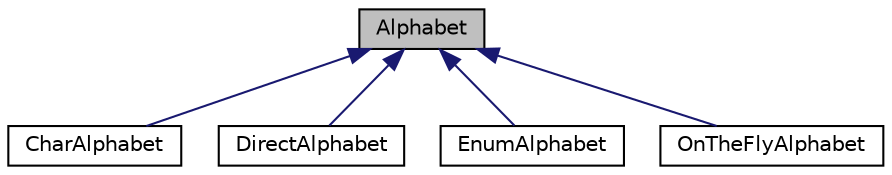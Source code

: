 digraph "Alphabet"
{
  edge [fontname="Helvetica",fontsize="10",labelfontname="Helvetica",labelfontsize="10"];
  node [fontname="Helvetica",fontsize="10",shape=record];
  Node1 [label="Alphabet",height=0.2,width=0.4,color="black", fillcolor="grey75", style="filled" fontcolor="black"];
  Node1 -> Node2 [dir="back",color="midnightblue",fontsize="10",style="solid",fontname="Helvetica"];
  Node2 [label="CharAlphabet",height=0.2,width=0.4,color="black", fillcolor="white", style="filled",URL="$classVata2_1_1Nfa_1_1CharAlphabet.html"];
  Node1 -> Node3 [dir="back",color="midnightblue",fontsize="10",style="solid",fontname="Helvetica"];
  Node3 [label="DirectAlphabet",height=0.2,width=0.4,color="black", fillcolor="white", style="filled",URL="$classVata2_1_1Nfa_1_1DirectAlphabet.html"];
  Node1 -> Node4 [dir="back",color="midnightblue",fontsize="10",style="solid",fontname="Helvetica"];
  Node4 [label="EnumAlphabet",height=0.2,width=0.4,color="black", fillcolor="white", style="filled",URL="$classVata2_1_1Nfa_1_1EnumAlphabet.html"];
  Node1 -> Node5 [dir="back",color="midnightblue",fontsize="10",style="solid",fontname="Helvetica"];
  Node5 [label="OnTheFlyAlphabet",height=0.2,width=0.4,color="black", fillcolor="white", style="filled",URL="$classVata2_1_1Nfa_1_1OnTheFlyAlphabet.html"];
}
